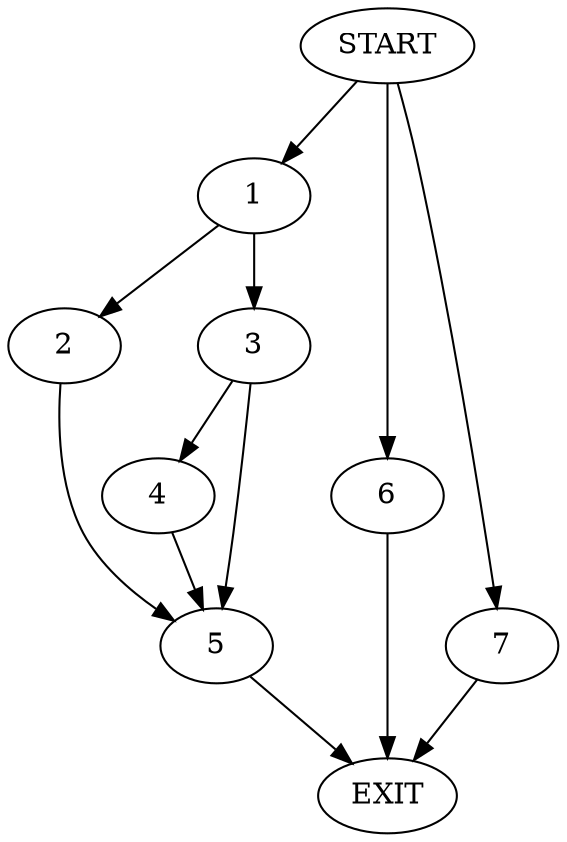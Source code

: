 digraph {
0 [label="START"]
8 [label="EXIT"]
0 -> 1
1 -> 2
1 -> 3
3 -> 4
3 -> 5
2 -> 5
5 -> 8
4 -> 5
0 -> 6
6 -> 8
0 -> 7
7 -> 8
}
